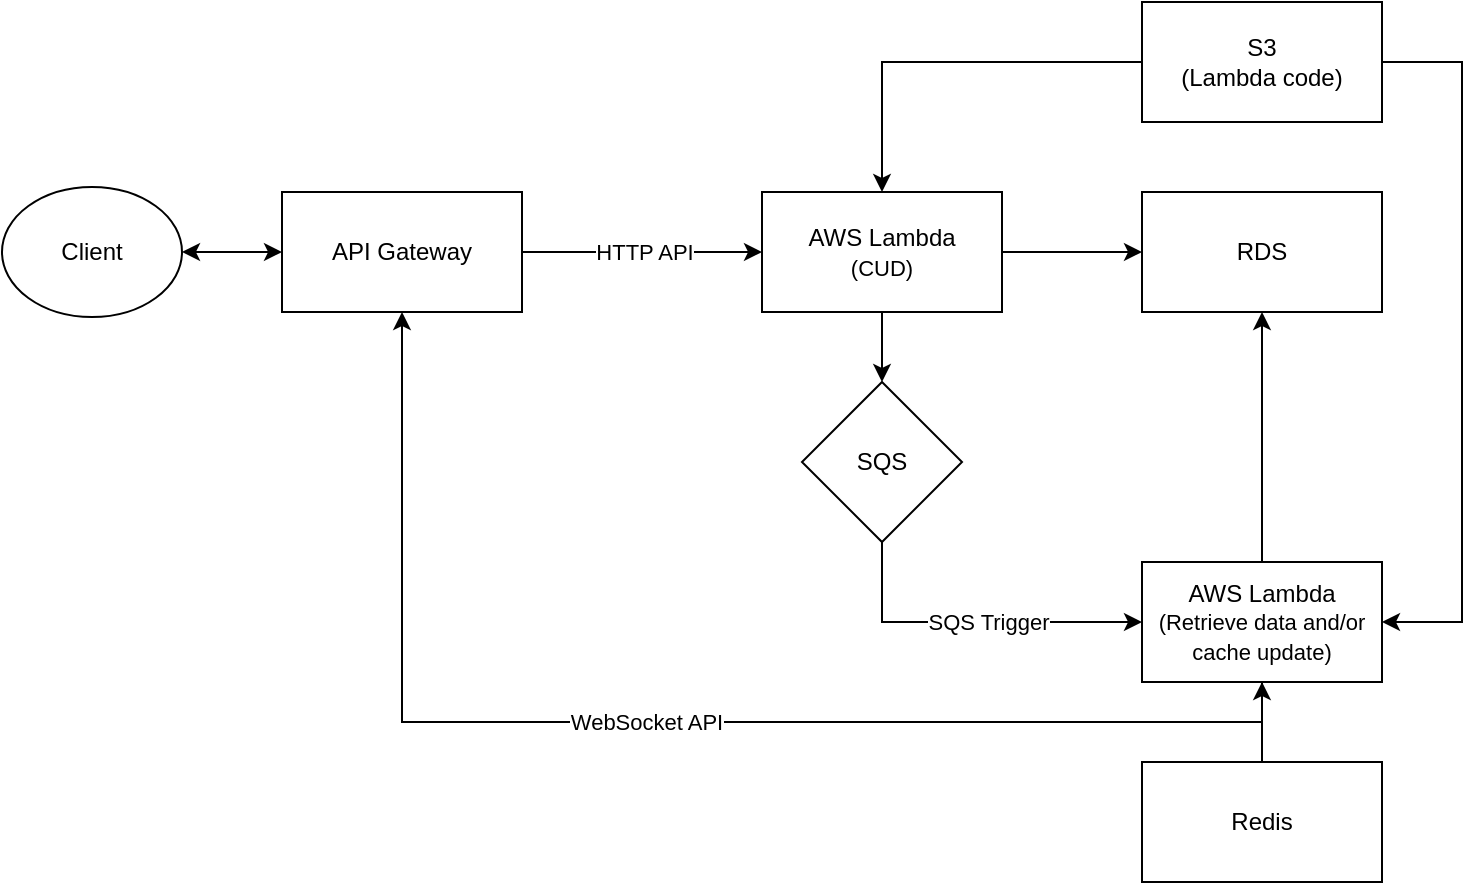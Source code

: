 <mxfile version="22.1.11" type="device">
  <diagram name="Page-1" id="I-MKUHdE0aTOCIu3sr_L">
    <mxGraphModel dx="876" dy="417" grid="1" gridSize="10" guides="1" tooltips="1" connect="1" arrows="1" fold="1" page="1" pageScale="1" pageWidth="850" pageHeight="1100" math="0" shadow="0">
      <root>
        <mxCell id="0" />
        <mxCell id="1" parent="0" />
        <mxCell id="yXWEM5b1JNCzVUtDOmzB-3" value="" style="endArrow=classic;startArrow=classic;html=1;rounded=0;exitX=1;exitY=0.5;exitDx=0;exitDy=0;entryX=0;entryY=0.5;entryDx=0;entryDy=0;startFill=1;" parent="1" source="yXWEM5b1JNCzVUtDOmzB-28" target="yXWEM5b1JNCzVUtDOmzB-4" edge="1">
          <mxGeometry width="50" height="50" relative="1" as="geometry">
            <mxPoint x="140" y="225" as="sourcePoint" />
            <mxPoint x="200" y="225" as="targetPoint" />
          </mxGeometry>
        </mxCell>
        <mxCell id="yXWEM5b1JNCzVUtDOmzB-10" value="HTTP API" style="edgeStyle=orthogonalEdgeStyle;rounded=0;orthogonalLoop=1;jettySize=auto;html=1;exitX=1;exitY=0.5;exitDx=0;exitDy=0;entryX=0;entryY=0.5;entryDx=0;entryDy=0;" parent="1" source="yXWEM5b1JNCzVUtDOmzB-4" target="yXWEM5b1JNCzVUtDOmzB-7" edge="1">
          <mxGeometry x="0.011" relative="1" as="geometry">
            <mxPoint as="offset" />
          </mxGeometry>
        </mxCell>
        <mxCell id="yXWEM5b1JNCzVUtDOmzB-4" value="API Gateway" style="rounded=0;whiteSpace=wrap;html=1;" parent="1" vertex="1">
          <mxGeometry x="210" y="195" width="120" height="60" as="geometry" />
        </mxCell>
        <mxCell id="yXWEM5b1JNCzVUtDOmzB-17" style="edgeStyle=orthogonalEdgeStyle;rounded=0;orthogonalLoop=1;jettySize=auto;html=1;entryX=0;entryY=0.5;entryDx=0;entryDy=0;" parent="1" source="yXWEM5b1JNCzVUtDOmzB-7" target="yXWEM5b1JNCzVUtDOmzB-14" edge="1">
          <mxGeometry relative="1" as="geometry" />
        </mxCell>
        <mxCell id="yXWEM5b1JNCzVUtDOmzB-44" style="edgeStyle=orthogonalEdgeStyle;rounded=0;orthogonalLoop=1;jettySize=auto;html=1;exitX=0.5;exitY=1;exitDx=0;exitDy=0;entryX=0.5;entryY=0;entryDx=0;entryDy=0;" parent="1" source="yXWEM5b1JNCzVUtDOmzB-7" target="yXWEM5b1JNCzVUtDOmzB-35" edge="1">
          <mxGeometry relative="1" as="geometry" />
        </mxCell>
        <mxCell id="yXWEM5b1JNCzVUtDOmzB-7" value="&lt;div&gt;AWS Lambda&lt;/div&gt;&lt;font style=&quot;font-size: 11px;&quot;&gt;(CUD)&lt;/font&gt;" style="rounded=0;whiteSpace=wrap;html=1;" parent="1" vertex="1">
          <mxGeometry x="450" y="195" width="120" height="60" as="geometry" />
        </mxCell>
        <mxCell id="yXWEM5b1JNCzVUtDOmzB-14" value="RDS" style="rounded=0;whiteSpace=wrap;html=1;" parent="1" vertex="1">
          <mxGeometry x="640" y="195" width="120" height="60" as="geometry" />
        </mxCell>
        <mxCell id="yXWEM5b1JNCzVUtDOmzB-28" value="Client" style="ellipse;whiteSpace=wrap;html=1;" parent="1" vertex="1">
          <mxGeometry x="70" y="192.5" width="90" height="65" as="geometry" />
        </mxCell>
        <mxCell id="yXWEM5b1JNCzVUtDOmzB-37" value="SQS Trigger" style="edgeStyle=orthogonalEdgeStyle;rounded=0;orthogonalLoop=1;jettySize=auto;html=1;entryX=0;entryY=0.5;entryDx=0;entryDy=0;" parent="1" source="yXWEM5b1JNCzVUtDOmzB-35" target="yXWEM5b1JNCzVUtDOmzB-38" edge="1">
          <mxGeometry x="0.091" relative="1" as="geometry">
            <mxPoint x="510" y="440" as="targetPoint" />
            <Array as="points">
              <mxPoint x="510" y="410" />
            </Array>
            <mxPoint as="offset" />
          </mxGeometry>
        </mxCell>
        <mxCell id="yXWEM5b1JNCzVUtDOmzB-35" value="SQS" style="rhombus;whiteSpace=wrap;html=1;" parent="1" vertex="1">
          <mxGeometry x="470" y="290" width="80" height="80" as="geometry" />
        </mxCell>
        <mxCell id="yXWEM5b1JNCzVUtDOmzB-41" style="edgeStyle=orthogonalEdgeStyle;rounded=0;orthogonalLoop=1;jettySize=auto;html=1;exitX=0.5;exitY=0;exitDx=0;exitDy=0;entryX=0.5;entryY=1;entryDx=0;entryDy=0;" parent="1" source="yXWEM5b1JNCzVUtDOmzB-38" target="yXWEM5b1JNCzVUtDOmzB-14" edge="1">
          <mxGeometry relative="1" as="geometry" />
        </mxCell>
        <mxCell id="yXWEM5b1JNCzVUtDOmzB-45" style="edgeStyle=orthogonalEdgeStyle;rounded=0;orthogonalLoop=1;jettySize=auto;html=1;exitX=0.5;exitY=1;exitDx=0;exitDy=0;entryX=0.5;entryY=1;entryDx=0;entryDy=0;" parent="1" source="yXWEM5b1JNCzVUtDOmzB-38" target="yXWEM5b1JNCzVUtDOmzB-4" edge="1">
          <mxGeometry relative="1" as="geometry" />
        </mxCell>
        <mxCell id="yXWEM5b1JNCzVUtDOmzB-46" value="WebSocket API" style="edgeLabel;html=1;align=center;verticalAlign=middle;resizable=0;points=[];" parent="yXWEM5b1JNCzVUtDOmzB-45" vertex="1" connectable="0">
          <mxGeometry x="0.011" relative="1" as="geometry">
            <mxPoint x="3" as="offset" />
          </mxGeometry>
        </mxCell>
        <mxCell id="yXWEM5b1JNCzVUtDOmzB-38" value="AWS Lambda&lt;br&gt;&lt;div&gt;&lt;font style=&quot;font-size: 11px;&quot;&gt;(Retrieve data and/or cache update)&lt;/font&gt;&lt;/div&gt;" style="rounded=0;whiteSpace=wrap;html=1;" parent="1" vertex="1">
          <mxGeometry x="640" y="380" width="120" height="60" as="geometry" />
        </mxCell>
        <mxCell id="yXWEM5b1JNCzVUtDOmzB-55" style="edgeStyle=orthogonalEdgeStyle;rounded=0;orthogonalLoop=1;jettySize=auto;html=1;entryX=0.5;entryY=0;entryDx=0;entryDy=0;" parent="1" source="yXWEM5b1JNCzVUtDOmzB-49" target="yXWEM5b1JNCzVUtDOmzB-7" edge="1">
          <mxGeometry relative="1" as="geometry" />
        </mxCell>
        <mxCell id="yXWEM5b1JNCzVUtDOmzB-56" style="edgeStyle=orthogonalEdgeStyle;rounded=0;orthogonalLoop=1;jettySize=auto;html=1;entryX=1;entryY=0.5;entryDx=0;entryDy=0;" parent="1" source="yXWEM5b1JNCzVUtDOmzB-49" target="yXWEM5b1JNCzVUtDOmzB-38" edge="1">
          <mxGeometry relative="1" as="geometry">
            <Array as="points">
              <mxPoint x="800" y="130" />
              <mxPoint x="800" y="410" />
            </Array>
          </mxGeometry>
        </mxCell>
        <mxCell id="yXWEM5b1JNCzVUtDOmzB-49" value="S3&lt;br&gt;(Lambda code)" style="rounded=0;whiteSpace=wrap;html=1;" parent="1" vertex="1">
          <mxGeometry x="640" y="100" width="120" height="60" as="geometry" />
        </mxCell>
        <mxCell id="yXWEM5b1JNCzVUtDOmzB-54" style="edgeStyle=orthogonalEdgeStyle;rounded=0;orthogonalLoop=1;jettySize=auto;html=1;" parent="1" source="yXWEM5b1JNCzVUtDOmzB-52" edge="1">
          <mxGeometry relative="1" as="geometry">
            <mxPoint x="700" y="440" as="targetPoint" />
          </mxGeometry>
        </mxCell>
        <mxCell id="yXWEM5b1JNCzVUtDOmzB-52" value="Redis" style="rounded=0;whiteSpace=wrap;html=1;" parent="1" vertex="1">
          <mxGeometry x="640" y="480" width="120" height="60" as="geometry" />
        </mxCell>
      </root>
    </mxGraphModel>
  </diagram>
</mxfile>
